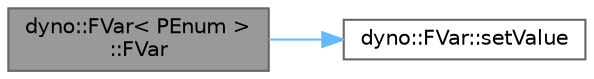 digraph "dyno::FVar&lt; PEnum &gt;::FVar"
{
 // LATEX_PDF_SIZE
  bgcolor="transparent";
  edge [fontname=Helvetica,fontsize=10,labelfontname=Helvetica,labelfontsize=10];
  node [fontname=Helvetica,fontsize=10,shape=box,height=0.2,width=0.4];
  rankdir="LR";
  Node1 [id="Node000001",label="dyno::FVar\< PEnum \>\l::FVar",height=0.2,width=0.4,color="gray40", fillcolor="grey60", style="filled", fontcolor="black",tooltip=" "];
  Node1 -> Node2 [id="edge1_Node000001_Node000002",color="steelblue1",style="solid",tooltip=" "];
  Node2 [id="Node000002",label="dyno::FVar::setValue",height=0.2,width=0.4,color="grey40", fillcolor="white", style="filled",URL="$classdyno_1_1_f_var.html#aca0ac7b81fb36e3d0f2eab3eca01df3d",tooltip=" "];
}
